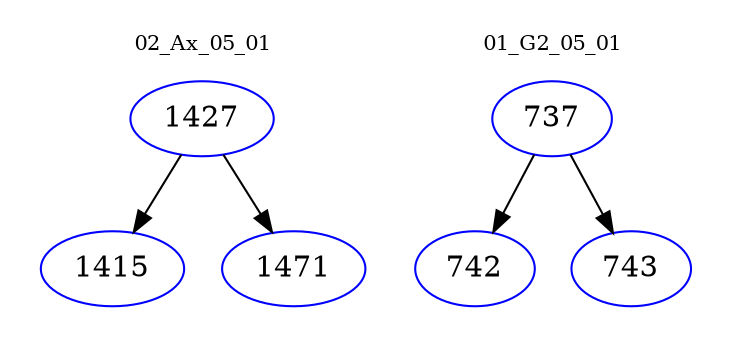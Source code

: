 digraph{
subgraph cluster_0 {
color = white
label = "02_Ax_05_01";
fontsize=10;
T0_1427 [label="1427", color="blue"]
T0_1427 -> T0_1415 [color="black"]
T0_1415 [label="1415", color="blue"]
T0_1427 -> T0_1471 [color="black"]
T0_1471 [label="1471", color="blue"]
}
subgraph cluster_1 {
color = white
label = "01_G2_05_01";
fontsize=10;
T1_737 [label="737", color="blue"]
T1_737 -> T1_742 [color="black"]
T1_742 [label="742", color="blue"]
T1_737 -> T1_743 [color="black"]
T1_743 [label="743", color="blue"]
}
}
